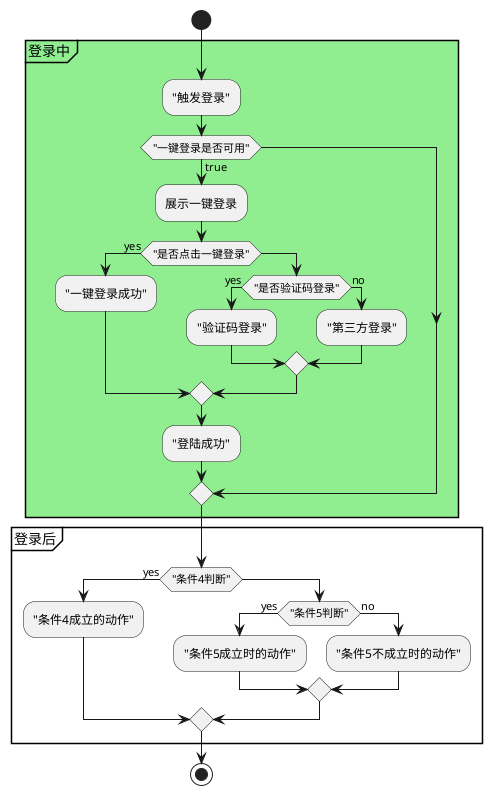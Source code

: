 @startuml ad
start
partition #lightGreen 登录中 {
:"触发登录";
if ("一键登录是否可用") then (true)
    :展示一键登录;
    if ("是否点击一键登录") then (yes)
        :"一键登录成功";
    else
        if ("是否验证码登录") then (yes)
            :"验证码登录";
        else (no)
            :"第三方登录";
        endif
    endif
    :"登陆成功";
endif
}

partition 登录后 {
if ("条件4判断") then (yes)
:"条件4成立的动作";
else
    if ("条件5判断") then (yes)
        :"条件5成立时的动作";
    else (no)
        :"条件5不成立时的动作";
    endif
endif
}
stop
@enduml
